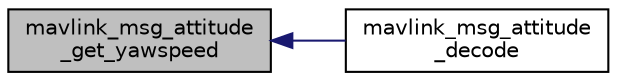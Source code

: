 digraph "mavlink_msg_attitude_get_yawspeed"
{
 // INTERACTIVE_SVG=YES
  edge [fontname="Helvetica",fontsize="10",labelfontname="Helvetica",labelfontsize="10"];
  node [fontname="Helvetica",fontsize="10",shape=record];
  rankdir="LR";
  Node1 [label="mavlink_msg_attitude\l_get_yawspeed",height=0.2,width=0.4,color="black", fillcolor="grey75", style="filled" fontcolor="black"];
  Node1 -> Node2 [dir="back",color="midnightblue",fontsize="10",style="solid",fontname="Helvetica"];
  Node2 [label="mavlink_msg_attitude\l_decode",height=0.2,width=0.4,color="black", fillcolor="white", style="filled",URL="$v1_80_2common_2mavlink__msg__attitude_8h.html#aea9ac9866c5c81d5825d6eccecb9a9be",tooltip="Decode a attitude message into a struct. "];
}
